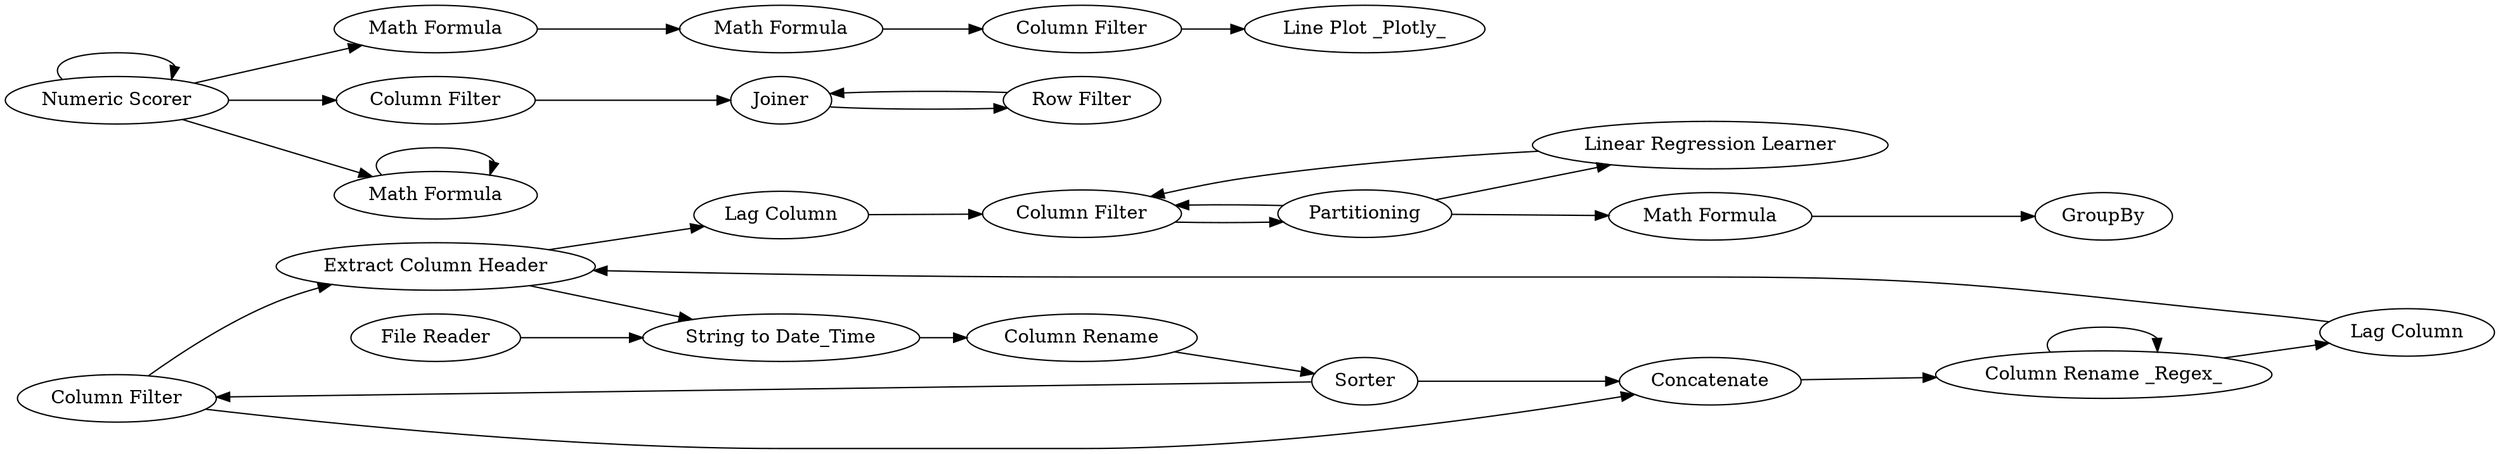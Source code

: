 digraph {
	208 -> 209
	209 -> 216
	172 -> 173
	218 -> 199
	205 -> 206
	214 -> 216
	147 -> 153
	167 -> 162
	206 -> 206
	216 -> 218
	163 -> 160
	169 -> 150
	169 -> 159
	208 -> 205
	199 -> 205
	206 -> 212
	213 -> 162
	150 -> 163
	209 -> 213
	153 -> 154
	147 -> 167
	212 -> 209
	173 -> 175
	169 -> 169
	199 -> 208
	169 -> 172
	175 -> 215
	159 -> 159
	162 -> 147
	147 -> 162
	160 -> 163
	167 [label="Linear Regression Learner"]
	169 [label="Numeric Scorer"]
	153 [label="Math Formula"]
	162 [label="Column Filter"]
	209 [label="Extract Column Header"]
	163 [label=Joiner]
	208 [label="Column Filter"]
	206 [label="Column Rename _Regex_"]
	216 [label="String to Date_Time"]
	154 [label=GroupBy]
	214 [label="File Reader"]
	218 [label="Column Rename"]
	150 [label="Column Filter"]
	173 [label="Math Formula"]
	147 [label=Partitioning]
	159 [label="Math Formula"]
	172 [label="Math Formula"]
	160 [label="Row Filter"]
	199 [label=Sorter]
	175 [label="Column Filter"]
	205 [label=Concatenate]
	212 [label="Lag Column"]
	215 [label="Line Plot _Plotly_"]
	213 [label="Lag Column"]
	rankdir=LR
}
